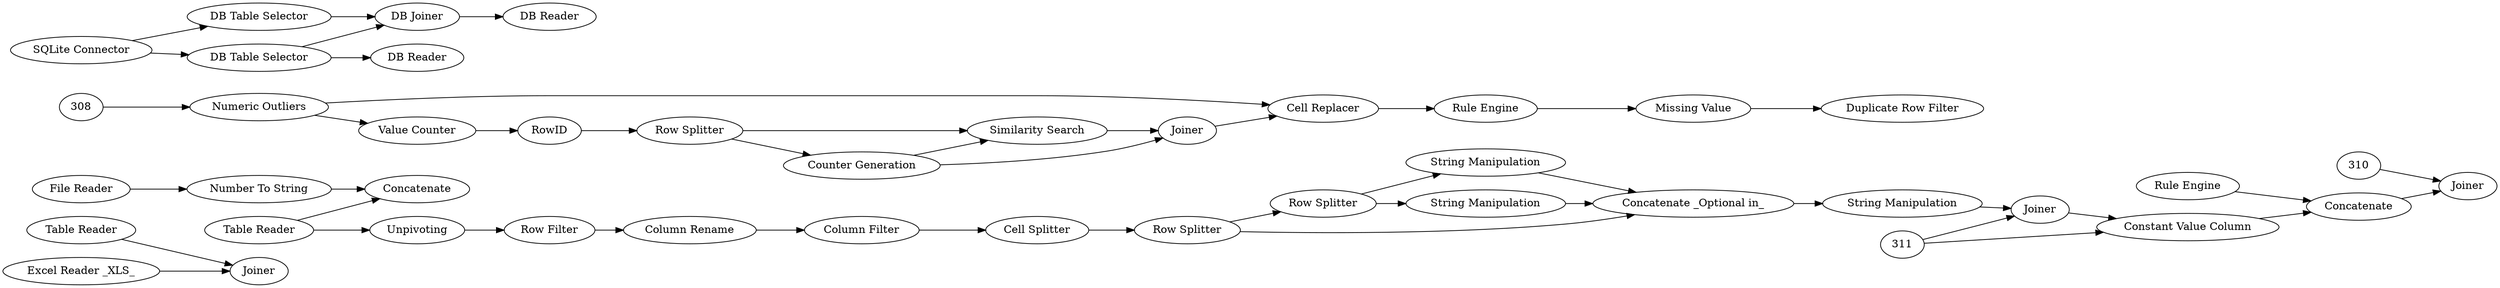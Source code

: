 digraph {
	285 [label="Table Reader"]
	286 [label="Excel Reader _XLS_"]
	287 [label=Joiner]
	295 [label=Joiner]
	297 [label=Joiner]
	176 [label="Cell Replacer"]
	187 [label="Similarity Search"]
	192 [label=Joiner]
	269 [label="Numeric Outliers"]
	276 [label="Missing Value"]
	291 [label="Value Counter"]
	293 [label=RowID]
	299 [label="Duplicate Row Filter"]
	301 [label="Rule Engine"]
	307 [label="Row Splitter"]
	284 [label="File Reader"]
	288 [label="Table Reader"]
	289 [label=Concatenate]
	300 [label="Number To String"]
	309 [label="Counter Generation"]
	278 [label="SQLite Connector"]
	279 [label="DB Table Selector"]
	280 [label="DB Table Selector"]
	281 [label="DB Joiner"]
	282 [label="DB Reader"]
	283 [label="DB Reader"]
	195 [label="Column Rename"]
	219 [label=Unpivoting]
	220 [label="Row Filter"]
	221 [label="Column Filter"]
	161 [label="Cell Splitter"]
	162 [label="Row Splitter"]
	163 [label="Row Splitter"]
	165 [label="String Manipulation"]
	166 [label="Concatenate _Optional in_"]
	167 [label="String Manipulation"]
	168 [label="String Manipulation"]
	231 [label="Constant Value Column"]
	232 [label="Rule Engine"]
	296 [label=Concatenate]
	285 -> 287
	286 -> 287
	284 -> 300
	288 -> 289
	300 -> 289
	176 -> 301
	187 -> 192
	192 -> 176
	269 -> 291
	269 -> 176
	276 -> 299
	291 -> 293
	293 -> 307
	301 -> 276
	307 -> 309
	307 -> 187
	308 -> 269
	309 -> 187
	309 -> 192
	278 -> 279
	278 -> 280
	279 -> 283
	279 -> 281
	280 -> 281
	281 -> 282
	195 -> 221
	219 -> 220
	220 -> 195
	161 -> 162
	162 -> 163
	162 -> 166
	163 -> 167
	163 -> 165
	165 -> 166
	166 -> 168
	167 -> 166
	231 -> 296
	232 -> 296
	288 -> 219
	295 -> 231
	310 -> 297
	311 -> 295
	311 -> 231
	221 -> 161
	168 -> 295
	296 -> 297
	rankdir=LR
}
